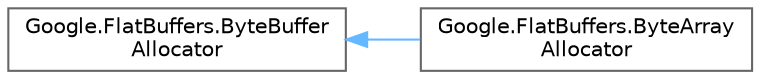 digraph "Graphical Class Hierarchy"
{
 // LATEX_PDF_SIZE
  bgcolor="transparent";
  edge [fontname=Helvetica,fontsize=10,labelfontname=Helvetica,labelfontsize=10];
  node [fontname=Helvetica,fontsize=10,shape=box,height=0.2,width=0.4];
  rankdir="LR";
  Node0 [id="Node000000",label="Google.FlatBuffers.ByteBuffer\lAllocator",height=0.2,width=0.4,color="grey40", fillcolor="white", style="filled",URL="$classGoogle_1_1FlatBuffers_1_1ByteBufferAllocator.html",tooltip=" "];
  Node0 -> Node1 [id="edge144_Node000000_Node000001",dir="back",color="steelblue1",style="solid",tooltip=" "];
  Node1 [id="Node000001",label="Google.FlatBuffers.ByteArray\lAllocator",height=0.2,width=0.4,color="grey40", fillcolor="white", style="filled",URL="$classGoogle_1_1FlatBuffers_1_1ByteArrayAllocator.html",tooltip=" "];
}
